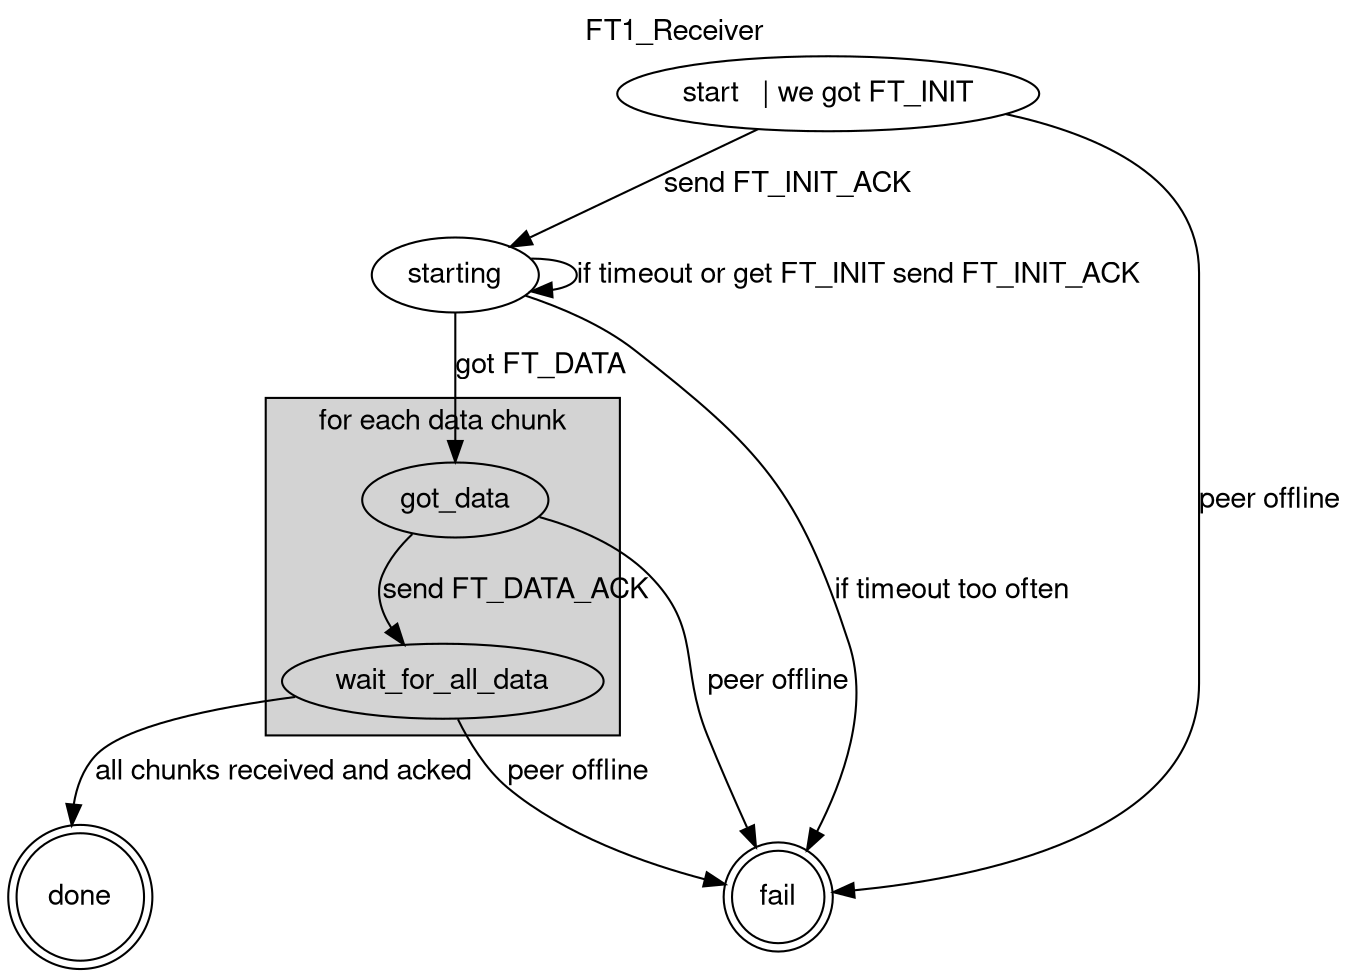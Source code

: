 digraph ft_send {
	fontname="Helvetica,Arial,sans-serif"
	node [fontname="Helvetica,Arial,sans-serif"]
	edge [fontname="Helvetica,Arial,sans-serif"]

	label="FT1_Receiver";
	labelloc="t";

	start [label="start   | we got FT_INIT"];
	fail [shape=doublecircle];
	done [shape=doublecircle];

	// peer offline (how)
	start -> fail [label="peer offline"]

	start -> starting [label="send FT_INIT_ACK"];
	starting -> starting [label="if timeout or get FT_INIT send FT_INIT_ACK"];
	starting -> got_data [label="got FT_DATA"];
	starting -> fail [label="if timeout too often"];

	got_data -> fail [label="peer offline"];

	subgraph cluster_data {
		label="for each data chunk";
		style=filled;

		got_data -> wait_for_all_data [label="send FT_DATA_ACK"];
	}

	wait_for_all_data -> fail [label="peer offline"];
	wait_for_all_data -> done [label="all chunks received and acked"];
}

